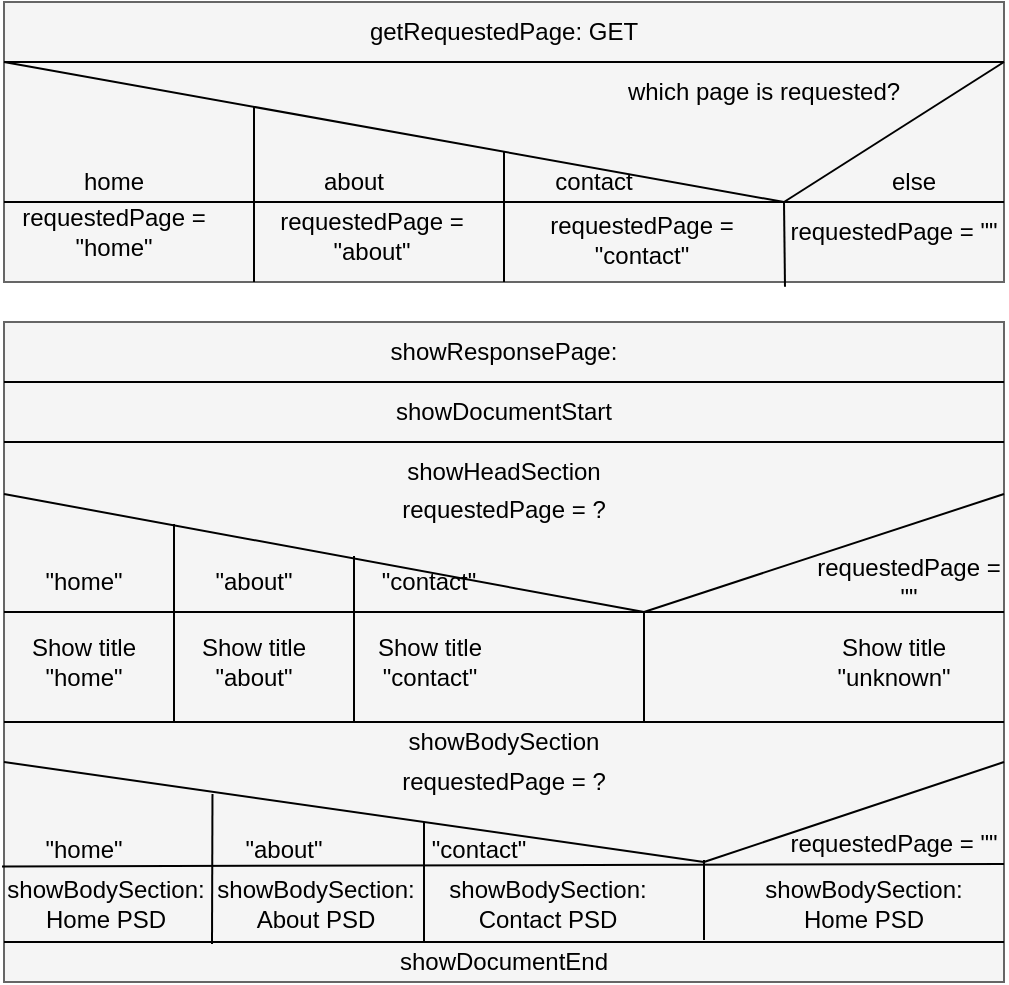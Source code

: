 <mxfile>
    <diagram id="WXe0EHgQ5oCG4pKlPfUx" name="Page-1">
        <mxGraphModel dx="628" dy="446" grid="1" gridSize="10" guides="1" tooltips="1" connect="1" arrows="1" fold="1" page="1" pageScale="1" pageWidth="827" pageHeight="1169" math="0" shadow="0">
            <root>
                <mxCell id="0"/>
                <mxCell id="1" parent="0"/>
                <mxCell id="43" style="edgeStyle=none;html=1;exitX=0.5;exitY=1;exitDx=0;exitDy=0;entryX=0;entryY=0;entryDx=0;entryDy=0;strokeColor=#000000;fontColor=#000000;endArrow=none;endFill=0;" edge="1" parent="1" source="2" target="16">
                    <mxGeometry relative="1" as="geometry"/>
                </mxCell>
                <mxCell id="44" style="edgeStyle=none;html=1;exitX=0.25;exitY=1;exitDx=0;exitDy=0;entryX=0;entryY=0;entryDx=0;entryDy=0;strokeColor=#000000;fontColor=#000000;endArrow=none;endFill=0;" edge="1" parent="1" source="2" target="17">
                    <mxGeometry relative="1" as="geometry"/>
                </mxCell>
                <mxCell id="45" style="edgeStyle=none;html=1;exitX=0.5;exitY=1;exitDx=0;exitDy=0;entryX=0;entryY=0;entryDx=0;entryDy=0;strokeColor=#000000;fontColor=#000000;endArrow=none;endFill=0;" edge="1" parent="1" source="2" target="16">
                    <mxGeometry relative="1" as="geometry"/>
                </mxCell>
                <mxCell id="46" style="edgeStyle=none;html=1;exitX=0.5;exitY=1;exitDx=0;exitDy=0;entryX=0;entryY=0;entryDx=0;entryDy=0;strokeColor=#000000;fontColor=#000000;endArrow=none;endFill=0;" edge="1" parent="1" source="2" target="16">
                    <mxGeometry relative="1" as="geometry"/>
                </mxCell>
                <mxCell id="47" style="edgeStyle=none;html=1;exitX=0.5;exitY=1;exitDx=0;exitDy=0;entryX=0;entryY=0;entryDx=0;entryDy=0;strokeColor=#000000;fontColor=#000000;endArrow=none;endFill=0;" edge="1" parent="1" source="2" target="16">
                    <mxGeometry relative="1" as="geometry"/>
                </mxCell>
                <mxCell id="2" value="" style="whiteSpace=wrap;html=1;fillColor=#f5f5f5;fontColor=#333333;strokeColor=#666666;" vertex="1" parent="1">
                    <mxGeometry x="180" y="40" width="500" height="140" as="geometry"/>
                </mxCell>
                <mxCell id="3" value="&lt;font color=&quot;#000000&quot;&gt;getRequestedPage: GET&lt;/font&gt;" style="text;strokeColor=none;align=center;fillColor=none;html=1;verticalAlign=middle;whiteSpace=wrap;rounded=0;" vertex="1" parent="1">
                    <mxGeometry x="180" y="40" width="500" height="30" as="geometry"/>
                </mxCell>
                <mxCell id="31" style="edgeStyle=none;html=1;exitX=0;exitY=0;exitDx=0;exitDy=0;entryX=1;entryY=0;entryDx=0;entryDy=0;strokeColor=#000000;fontColor=#000000;endArrow=none;endFill=0;" edge="1" parent="1" source="4" target="18">
                    <mxGeometry relative="1" as="geometry"/>
                </mxCell>
                <mxCell id="4" value="requestedPage = &quot;home&quot;" style="text;strokeColor=none;align=center;fillColor=none;html=1;verticalAlign=middle;whiteSpace=wrap;rounded=0;fontColor=#000000;" vertex="1" parent="1">
                    <mxGeometry x="180" y="140" width="110" height="30" as="geometry"/>
                </mxCell>
                <mxCell id="7" value="which page is requested?" style="text;strokeColor=none;align=center;fillColor=none;html=1;verticalAlign=middle;whiteSpace=wrap;rounded=0;fontColor=#000000;" vertex="1" parent="1">
                    <mxGeometry x="480" y="70" width="160" height="30" as="geometry"/>
                </mxCell>
                <mxCell id="8" value="else" style="text;strokeColor=none;align=center;fillColor=none;html=1;verticalAlign=middle;whiteSpace=wrap;rounded=0;fontColor=#000000;" vertex="1" parent="1">
                    <mxGeometry x="610" y="120" width="50" height="20" as="geometry"/>
                </mxCell>
                <mxCell id="9" value="contact" style="text;strokeColor=none;align=center;fillColor=none;html=1;verticalAlign=middle;whiteSpace=wrap;rounded=0;fontColor=#000000;" vertex="1" parent="1">
                    <mxGeometry x="450" y="120" width="50" height="20" as="geometry"/>
                </mxCell>
                <mxCell id="10" value="home" style="text;strokeColor=none;align=center;fillColor=none;html=1;verticalAlign=middle;whiteSpace=wrap;rounded=0;fontColor=#000000;" vertex="1" parent="1">
                    <mxGeometry x="210" y="120" width="50" height="20" as="geometry"/>
                </mxCell>
                <mxCell id="48" style="edgeStyle=none;html=1;entryX=0.5;entryY=1;entryDx=0;entryDy=0;strokeColor=#000000;fontColor=#000000;endArrow=none;endFill=0;" edge="1" parent="1" target="2">
                    <mxGeometry relative="1" as="geometry">
                        <mxPoint x="430" y="115" as="sourcePoint"/>
                    </mxGeometry>
                </mxCell>
                <mxCell id="16" value="requestedPage = &quot;contact&quot;" style="text;strokeColor=none;align=center;fillColor=none;html=1;verticalAlign=middle;whiteSpace=wrap;rounded=0;fontColor=#000000;" vertex="1" parent="1">
                    <mxGeometry x="444" y="144" width="110" height="30" as="geometry"/>
                </mxCell>
                <mxCell id="49" style="edgeStyle=none;html=1;entryX=0.25;entryY=1;entryDx=0;entryDy=0;strokeColor=#000000;fontColor=#000000;endArrow=none;endFill=0;" edge="1" parent="1" target="2">
                    <mxGeometry relative="1" as="geometry">
                        <mxPoint x="305" y="92" as="sourcePoint"/>
                    </mxGeometry>
                </mxCell>
                <mxCell id="17" value="requestedPage = &quot;about&quot;" style="text;strokeColor=none;align=center;fillColor=none;html=1;verticalAlign=middle;whiteSpace=wrap;rounded=0;fontColor=#000000;" vertex="1" parent="1">
                    <mxGeometry x="309" y="142" width="110" height="30" as="geometry"/>
                </mxCell>
                <mxCell id="42" style="edgeStyle=none;html=1;exitX=0;exitY=0;exitDx=0;exitDy=0;entryX=0.781;entryY=1.017;entryDx=0;entryDy=0;entryPerimeter=0;strokeColor=#000000;fontColor=#000000;endArrow=none;endFill=0;" edge="1" parent="1" source="18" target="2">
                    <mxGeometry relative="1" as="geometry"/>
                </mxCell>
                <mxCell id="18" value="requestedPage = &quot;&quot;" style="text;strokeColor=none;align=center;fillColor=none;html=1;verticalAlign=middle;whiteSpace=wrap;rounded=0;fontColor=#000000;" vertex="1" parent="1">
                    <mxGeometry x="570" y="140" width="110" height="30" as="geometry"/>
                </mxCell>
                <mxCell id="11" value="about" style="text;strokeColor=none;align=center;fillColor=none;html=1;verticalAlign=middle;whiteSpace=wrap;rounded=0;fontColor=#000000;" vertex="1" parent="1">
                    <mxGeometry x="330" y="120" width="50" height="20" as="geometry"/>
                </mxCell>
                <mxCell id="36" value="" style="edgeStyle=none;orthogonalLoop=1;jettySize=auto;html=1;strokeColor=#000000;fontColor=#000000;endArrow=none;endFill=0;" edge="1" parent="1">
                    <mxGeometry width="80" relative="1" as="geometry">
                        <mxPoint x="180" y="70" as="sourcePoint"/>
                        <mxPoint x="570" y="140" as="targetPoint"/>
                        <Array as="points"/>
                    </mxGeometry>
                </mxCell>
                <mxCell id="37" value="" style="edgeStyle=none;orthogonalLoop=1;jettySize=auto;html=1;strokeColor=#000000;fontColor=#000000;endArrow=none;endFill=0;" edge="1" parent="1">
                    <mxGeometry width="80" relative="1" as="geometry">
                        <mxPoint x="570" y="140" as="sourcePoint"/>
                        <mxPoint x="680" y="70" as="targetPoint"/>
                        <Array as="points"/>
                    </mxGeometry>
                </mxCell>
                <mxCell id="39" style="edgeStyle=none;html=1;exitX=0;exitY=1;exitDx=0;exitDy=0;entryX=1;entryY=1;entryDx=0;entryDy=0;strokeColor=#000000;fontColor=#000000;endArrow=none;endFill=0;" edge="1" parent="1" source="3" target="3">
                    <mxGeometry relative="1" as="geometry"/>
                </mxCell>
                <mxCell id="50" value="" style="whiteSpace=wrap;html=1;fontColor=#333333;fillColor=#f5f5f5;strokeColor=#666666;" vertex="1" parent="1">
                    <mxGeometry x="180" y="200" width="500" height="330" as="geometry"/>
                </mxCell>
                <mxCell id="56" style="edgeStyle=none;html=1;exitX=0;exitY=1;exitDx=0;exitDy=0;entryX=1;entryY=0;entryDx=0;entryDy=0;strokeColor=#000000;fontColor=#000000;endArrow=none;endFill=0;" edge="1" parent="1" source="51" target="53">
                    <mxGeometry relative="1" as="geometry"/>
                </mxCell>
                <mxCell id="51" value="&lt;font color=&quot;#000000&quot;&gt;showResponsePage:&lt;/font&gt;" style="text;strokeColor=none;align=center;fillColor=none;html=1;verticalAlign=middle;whiteSpace=wrap;rounded=0;" vertex="1" parent="1">
                    <mxGeometry x="180" y="200" width="500" height="30" as="geometry"/>
                </mxCell>
                <mxCell id="53" value="showDocumentStart" style="text;strokeColor=none;align=center;fillColor=none;html=1;verticalAlign=middle;whiteSpace=wrap;rounded=0;fontColor=#000000;" vertex="1" parent="1">
                    <mxGeometry x="180" y="230" width="500" height="30" as="geometry"/>
                </mxCell>
                <mxCell id="54" value="showHeadSection" style="text;strokeColor=none;align=center;fillColor=none;html=1;verticalAlign=middle;whiteSpace=wrap;rounded=0;fontColor=#000000;" vertex="1" parent="1">
                    <mxGeometry x="180" y="260" width="500" height="30" as="geometry"/>
                </mxCell>
                <mxCell id="57" style="edgeStyle=none;html=1;exitX=0;exitY=1;exitDx=0;exitDy=0;entryX=1;entryY=1;entryDx=0;entryDy=0;strokeColor=#000000;fontColor=#000000;endArrow=none;endFill=0;" edge="1" parent="1" source="53" target="53">
                    <mxGeometry relative="1" as="geometry">
                        <Array as="points"/>
                    </mxGeometry>
                </mxCell>
                <mxCell id="70" style="edgeStyle=none;html=1;exitX=0;exitY=1;exitDx=0;exitDy=0;entryX=1;entryY=1;entryDx=0;entryDy=0;strokeColor=#000000;fontColor=#000000;endArrow=none;endFill=0;" edge="1" parent="1" source="59" target="63">
                    <mxGeometry relative="1" as="geometry"/>
                </mxCell>
                <mxCell id="59" value="&quot;home&quot;" style="text;strokeColor=none;align=center;fillColor=none;html=1;verticalAlign=middle;whiteSpace=wrap;rounded=0;fontColor=#000000;" vertex="1" parent="1">
                    <mxGeometry x="180" y="315" width="80" height="30" as="geometry"/>
                </mxCell>
                <mxCell id="60" value="Show title &quot;home&quot;" style="text;strokeColor=none;align=center;fillColor=none;html=1;verticalAlign=middle;whiteSpace=wrap;rounded=0;fontColor=#000000;" vertex="1" parent="1">
                    <mxGeometry x="190" y="355" width="60" height="30" as="geometry"/>
                </mxCell>
                <mxCell id="61" value="&quot;about&quot;" style="text;strokeColor=none;align=center;fillColor=none;html=1;verticalAlign=middle;whiteSpace=wrap;rounded=0;fontColor=#000000;" vertex="1" parent="1">
                    <mxGeometry x="265" y="315" width="80" height="30" as="geometry"/>
                </mxCell>
                <mxCell id="62" value="&quot;contact&quot;" style="text;strokeColor=none;align=center;fillColor=none;html=1;verticalAlign=middle;whiteSpace=wrap;rounded=0;fontColor=#000000;" vertex="1" parent="1">
                    <mxGeometry x="355" y="315" width="75" height="30" as="geometry"/>
                </mxCell>
                <mxCell id="63" value="requestedPage = &quot;&quot;" style="text;strokeColor=none;align=center;fillColor=none;html=1;verticalAlign=middle;whiteSpace=wrap;rounded=0;fontColor=#000000;" vertex="1" parent="1">
                    <mxGeometry x="585.25" y="315" width="94.75" height="30" as="geometry"/>
                </mxCell>
                <mxCell id="64" value="Show title &quot;about&quot;" style="text;strokeColor=none;align=center;fillColor=none;html=1;verticalAlign=middle;whiteSpace=wrap;rounded=0;fontColor=#000000;" vertex="1" parent="1">
                    <mxGeometry x="275" y="355" width="60" height="30" as="geometry"/>
                </mxCell>
                <mxCell id="65" value="Show title &quot;contact&quot;" style="text;strokeColor=none;align=center;fillColor=none;html=1;verticalAlign=middle;whiteSpace=wrap;rounded=0;fontColor=#000000;" vertex="1" parent="1">
                    <mxGeometry x="362.5" y="355" width="60" height="30" as="geometry"/>
                </mxCell>
                <mxCell id="66" value="Show title &quot;unknown&quot;" style="text;strokeColor=none;align=center;fillColor=none;html=1;verticalAlign=middle;whiteSpace=wrap;rounded=0;fontColor=#000000;" vertex="1" parent="1">
                    <mxGeometry x="595" y="355" width="60" height="30" as="geometry"/>
                </mxCell>
                <mxCell id="78" style="edgeStyle=none;html=1;exitX=0;exitY=0;exitDx=0;exitDy=0;strokeColor=#000000;fontColor=#000000;endArrow=none;endFill=0;" edge="1" parent="1" source="73">
                    <mxGeometry relative="1" as="geometry">
                        <mxPoint x="500" y="345" as="targetPoint"/>
                    </mxGeometry>
                </mxCell>
                <mxCell id="79" style="edgeStyle=none;html=1;exitX=1;exitY=0;exitDx=0;exitDy=0;strokeColor=#000000;fontColor=#000000;endArrow=none;endFill=0;" edge="1" parent="1" source="73">
                    <mxGeometry relative="1" as="geometry">
                        <mxPoint x="500" y="345" as="targetPoint"/>
                    </mxGeometry>
                </mxCell>
                <mxCell id="73" value="requestedPage = ?" style="text;strokeColor=none;align=center;fillColor=none;html=1;verticalAlign=middle;whiteSpace=wrap;rounded=0;fontColor=#000000;" vertex="1" parent="1">
                    <mxGeometry x="180" y="286" width="500" height="15" as="geometry"/>
                </mxCell>
                <mxCell id="81" value="" style="edgeStyle=none;orthogonalLoop=1;jettySize=auto;html=1;strokeColor=#000000;fontColor=#000000;endArrow=none;endFill=0;entryX=0.64;entryY=1.003;entryDx=0;entryDy=0;entryPerimeter=0;" edge="1" parent="1">
                    <mxGeometry width="80" relative="1" as="geometry">
                        <mxPoint x="500" y="345" as="sourcePoint"/>
                        <mxPoint x="500" y="399.6" as="targetPoint"/>
                        <Array as="points"/>
                    </mxGeometry>
                </mxCell>
                <mxCell id="82" value="" style="edgeStyle=none;orthogonalLoop=1;jettySize=auto;html=1;strokeColor=#000000;fontColor=#000000;endArrow=none;endFill=0;entryX=0.64;entryY=1.003;entryDx=0;entryDy=0;entryPerimeter=0;" edge="1" parent="1">
                    <mxGeometry width="80" relative="1" as="geometry">
                        <mxPoint x="355" y="317" as="sourcePoint"/>
                        <mxPoint x="355" y="399.6" as="targetPoint"/>
                        <Array as="points"/>
                    </mxGeometry>
                </mxCell>
                <mxCell id="83" value="" style="edgeStyle=none;orthogonalLoop=1;jettySize=auto;html=1;strokeColor=#000000;fontColor=#000000;endArrow=none;endFill=0;entryX=0.64;entryY=1.003;entryDx=0;entryDy=0;entryPerimeter=0;exitX=0.167;exitY=1.041;exitDx=0;exitDy=0;exitPerimeter=0;" edge="1" parent="1">
                    <mxGeometry width="80" relative="1" as="geometry">
                        <mxPoint x="265" y="301" as="sourcePoint"/>
                        <mxPoint x="265" y="400" as="targetPoint"/>
                        <Array as="points"/>
                    </mxGeometry>
                </mxCell>
                <mxCell id="84" value="showBodySection" style="text;strokeColor=none;align=center;fillColor=none;html=1;verticalAlign=middle;whiteSpace=wrap;rounded=0;fontColor=#000000;" vertex="1" parent="1">
                    <mxGeometry x="180" y="400" width="500" height="20" as="geometry"/>
                </mxCell>
                <mxCell id="85" style="edgeStyle=none;html=1;exitX=0;exitY=0;exitDx=0;exitDy=0;entryX=1;entryY=0;entryDx=0;entryDy=0;strokeColor=#000000;fontColor=#000000;endArrow=none;endFill=0;" edge="1" parent="1" source="84" target="84">
                    <mxGeometry relative="1" as="geometry"/>
                </mxCell>
                <mxCell id="98" style="edgeStyle=none;html=1;exitX=0;exitY=0;exitDx=0;exitDy=0;strokeColor=#000000;fontColor=#000000;endArrow=none;endFill=0;" edge="1" parent="1" source="86">
                    <mxGeometry relative="1" as="geometry">
                        <mxPoint x="530" y="470" as="targetPoint"/>
                    </mxGeometry>
                </mxCell>
                <mxCell id="86" value="requestedPage = ?" style="text;strokeColor=none;align=center;fillColor=none;html=1;verticalAlign=middle;whiteSpace=wrap;rounded=0;fontColor=#000000;" vertex="1" parent="1">
                    <mxGeometry x="180" y="420" width="500" height="20" as="geometry"/>
                </mxCell>
                <mxCell id="87" value="&quot;home&quot;" style="text;strokeColor=none;align=center;fillColor=none;html=1;verticalAlign=middle;whiteSpace=wrap;rounded=0;fontColor=#000000;" vertex="1" parent="1">
                    <mxGeometry x="180" y="454" width="80" height="20" as="geometry"/>
                </mxCell>
                <mxCell id="88" value="&quot;about&quot;" style="text;strokeColor=none;align=center;fillColor=none;html=1;verticalAlign=middle;whiteSpace=wrap;rounded=0;fontColor=#000000;" vertex="1" parent="1">
                    <mxGeometry x="280" y="454" width="80" height="20" as="geometry"/>
                </mxCell>
                <mxCell id="89" value="&quot;contact&quot;" style="text;strokeColor=none;align=center;fillColor=none;html=1;verticalAlign=middle;whiteSpace=wrap;rounded=0;fontColor=#000000;" vertex="1" parent="1">
                    <mxGeometry x="380" y="454" width="75" height="20" as="geometry"/>
                </mxCell>
                <mxCell id="90" value="requestedPage = &quot;&quot;" style="text;strokeColor=none;align=center;fillColor=none;html=1;verticalAlign=middle;whiteSpace=wrap;rounded=0;fontColor=#000000;" vertex="1" parent="1">
                    <mxGeometry x="570" y="451" width="110" height="20" as="geometry"/>
                </mxCell>
                <mxCell id="91" value="showBodySection: Home PSD" style="text;strokeColor=none;align=center;fillColor=none;html=1;verticalAlign=middle;whiteSpace=wrap;rounded=0;fontColor=#000000;" vertex="1" parent="1">
                    <mxGeometry x="181" y="476" width="100" height="30" as="geometry"/>
                </mxCell>
                <mxCell id="96" value="" style="edgeStyle=none;orthogonalLoop=1;jettySize=auto;html=1;strokeColor=#000000;fontColor=#000000;endArrow=none;endFill=0;entryX=0.7;entryY=-0.05;entryDx=0;entryDy=0;entryPerimeter=0;" edge="1" parent="1" target="99">
                    <mxGeometry width="80" relative="1" as="geometry">
                        <mxPoint x="530" y="469" as="sourcePoint"/>
                        <mxPoint x="530" y="530.72" as="targetPoint"/>
                        <Array as="points"/>
                    </mxGeometry>
                </mxCell>
                <mxCell id="97" value="" style="edgeStyle=none;orthogonalLoop=1;jettySize=auto;html=1;strokeColor=#000000;fontColor=#000000;endArrow=none;endFill=0;exitX=1;exitY=0;exitDx=0;exitDy=0;" edge="1" parent="1" source="86">
                    <mxGeometry width="80" relative="1" as="geometry">
                        <mxPoint x="530" y="450" as="sourcePoint"/>
                        <mxPoint x="530" y="470" as="targetPoint"/>
                        <Array as="points"/>
                    </mxGeometry>
                </mxCell>
                <mxCell id="99" value="showDocumentEnd" style="text;strokeColor=none;align=center;fillColor=none;html=1;verticalAlign=middle;whiteSpace=wrap;rounded=0;fontColor=#000000;" vertex="1" parent="1">
                    <mxGeometry x="180" y="510" width="500" height="20" as="geometry"/>
                </mxCell>
                <mxCell id="100" style="edgeStyle=none;html=1;exitX=0;exitY=0;exitDx=0;exitDy=0;entryX=1;entryY=0;entryDx=0;entryDy=0;strokeColor=#000000;fontColor=#000000;endArrow=none;endFill=0;" edge="1" parent="1" source="99" target="99">
                    <mxGeometry relative="1" as="geometry"/>
                </mxCell>
                <mxCell id="102" value="" style="edgeStyle=none;orthogonalLoop=1;jettySize=auto;html=1;strokeColor=#000000;fontColor=#000000;endArrow=none;endFill=0;entryX=1;entryY=1;entryDx=0;entryDy=0;exitX=-0.002;exitY=0.825;exitDx=0;exitDy=0;exitPerimeter=0;" edge="1" parent="1" source="50" target="90">
                    <mxGeometry width="80" relative="1" as="geometry">
                        <mxPoint x="490" y="471" as="sourcePoint"/>
                        <mxPoint x="570" y="471" as="targetPoint"/>
                        <Array as="points"/>
                    </mxGeometry>
                </mxCell>
                <mxCell id="103" value="" style="edgeStyle=none;orthogonalLoop=1;jettySize=auto;html=1;strokeColor=#000000;fontColor=#000000;endArrow=none;endFill=0;" edge="1" parent="1">
                    <mxGeometry width="80" relative="1" as="geometry">
                        <mxPoint x="390" y="450" as="sourcePoint"/>
                        <mxPoint x="390" y="510" as="targetPoint"/>
                        <Array as="points"/>
                    </mxGeometry>
                </mxCell>
                <mxCell id="104" value="" style="edgeStyle=none;orthogonalLoop=1;jettySize=auto;html=1;strokeColor=#000000;fontColor=#000000;endArrow=none;endFill=0;exitX=0.053;exitY=0;exitDx=0;exitDy=0;exitPerimeter=0;" edge="1" parent="1">
                    <mxGeometry width="80" relative="1" as="geometry">
                        <mxPoint x="284.24" y="436" as="sourcePoint"/>
                        <mxPoint x="284" y="511" as="targetPoint"/>
                        <Array as="points"/>
                    </mxGeometry>
                </mxCell>
                <mxCell id="105" value="showBodySection: About PSD" style="text;strokeColor=none;align=center;fillColor=none;html=1;verticalAlign=middle;whiteSpace=wrap;rounded=0;fontColor=#000000;" vertex="1" parent="1">
                    <mxGeometry x="285.5" y="476" width="100" height="30" as="geometry"/>
                </mxCell>
                <mxCell id="106" value="showBodySection: Contact PSD" style="text;strokeColor=none;align=center;fillColor=none;html=1;verticalAlign=middle;whiteSpace=wrap;rounded=0;fontColor=#000000;" vertex="1" parent="1">
                    <mxGeometry x="402" y="476" width="100" height="30" as="geometry"/>
                </mxCell>
                <mxCell id="107" value="showBodySection: Home PSD" style="text;strokeColor=none;align=center;fillColor=none;html=1;verticalAlign=middle;whiteSpace=wrap;rounded=0;fontColor=#000000;" vertex="1" parent="1">
                    <mxGeometry x="560" y="476" width="100" height="30" as="geometry"/>
                </mxCell>
            </root>
        </mxGraphModel>
    </diagram>
</mxfile>